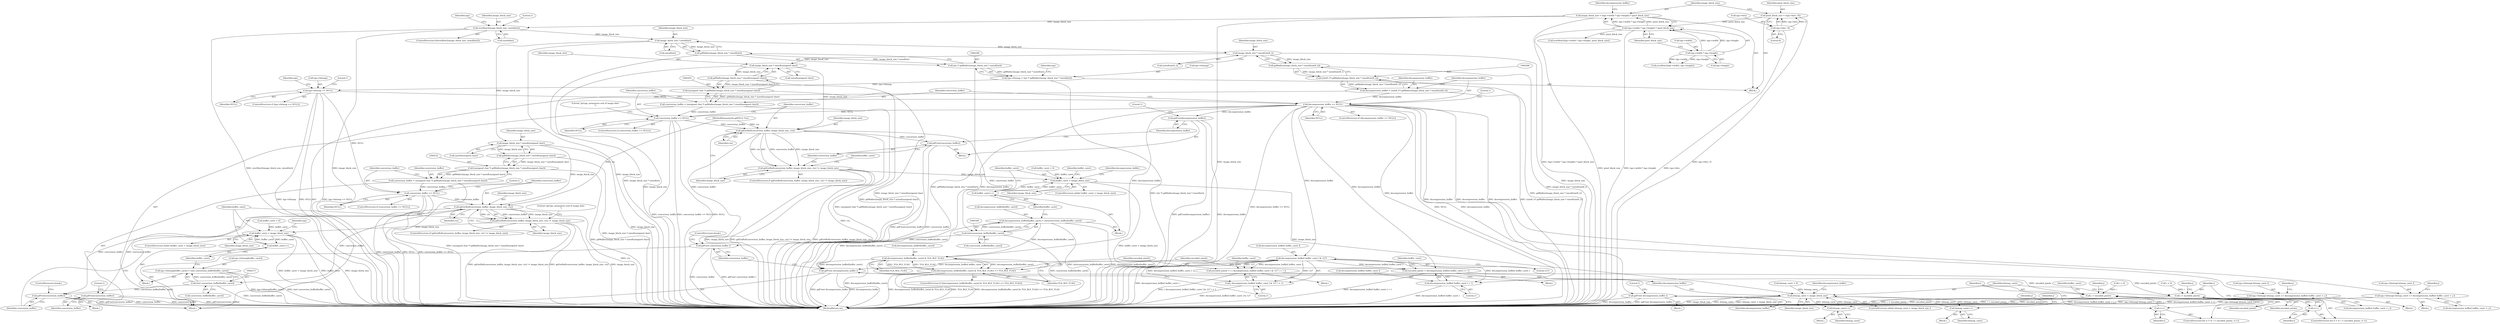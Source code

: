 digraph "1_libgd_3c2b605d72e8b080dace1d98a6e50b46c1d12186@API" {
"1000210" [label="(Call,image_block_size * sizeof(int))"];
"1000180" [label="(Call,overflow2(image_block_size, sizeof(int)))"];
"1000117" [label="(Call,image_block_size = (tga->width * tga->height) * pixel_block_size)"];
"1000119" [label="(Call,(tga->width * tga->height) * pixel_block_size)"];
"1000120" [label="(Call,tga->width * tga->height)"];
"1000109" [label="(Call,pixel_block_size = (tga->bits / 8))"];
"1000111" [label="(Call,tga->bits / 8)"];
"1000209" [label="(Call,gdMalloc(image_block_size * sizeof(int)))"];
"1000207" [label="(Call,(int *) gdMalloc(image_block_size * sizeof(int)))"];
"1000203" [label="(Call,tga->bitmap = (int *) gdMalloc(image_block_size * sizeof(int)))"];
"1000215" [label="(Call,tga->bitmap == NULL)"];
"1000239" [label="(Call,conversion_buffer == NULL)"];
"1000248" [label="(Call,gdGetBuf(conversion_buffer, image_block_size, ctx))"];
"1000247" [label="(Call,gdGetBuf(conversion_buffer, image_block_size, ctx) != image_block_size)"];
"1000262" [label="(Call,buffer_caret < image_block_size)"];
"1000277" [label="(Call,buffer_caret++)"];
"1000256" [label="(Call,gdFree(conversion_buffer))"];
"1000272" [label="(Call,(int) conversion_buffer[buffer_caret])"];
"1000266" [label="(Call,tga->bitmap[buffer_caret] = (int) conversion_buffer[buffer_caret])"];
"1000279" [label="(Call,gdFree(conversion_buffer))"];
"1000293" [label="(Call,decompression_buffer == NULL)"];
"1000310" [label="(Call,conversion_buffer == NULL)"];
"1000323" [label="(Call,gdGetBuf(conversion_buffer, image_block_size, ctx))"];
"1000322" [label="(Call,gdGetBuf(conversion_buffer, image_block_size, ctx) != image_block_size)"];
"1000340" [label="(Call,buffer_caret < image_block_size)"];
"1000353" [label="(Call,buffer_caret++)"];
"1000359" [label="(Call,bitmap_caret < image_block_size)"];
"1000403" [label="(Call,bitmap_caret++)"];
"1000451" [label="(Call,bitmap_caret++)"];
"1000329" [label="(Call,gdFree(conversion_buffer))"];
"1000348" [label="(Call,(int)conversion_buffer[buffer_caret])"];
"1000344" [label="(Call,decompression_buffer[buffer_caret] = (int)conversion_buffer[buffer_caret])"];
"1000365" [label="(Call,decompression_buffer[buffer_caret] & TGA_RLE_FLAG)"];
"1000364" [label="(Call,(decompression_buffer[buffer_caret] & TGA_RLE_FLAG) == TGA_RLE_FLAG)"];
"1000468" [label="(Call,gdFree( decompression_buffer ))"];
"1000470" [label="(Call,gdFree( conversion_buffer ))"];
"1000316" [label="(Call,gdFree( decompression_buffer ))"];
"1000331" [label="(Call,gdFree(decompression_buffer))"];
"1000375" [label="(Call,decompression_buffer[ buffer_caret ] & 127)"];
"1000372" [label="(Call,encoded_pixels = ( ( decompression_buffer[ buffer_caret ] & 127 ) + 1 ))"];
"1000387" [label="(Call,i < encoded_pixels)"];
"1000390" [label="(Call,i++)"];
"1000374" [label="(Call,( decompression_buffer[ buffer_caret ] & 127 ) + 1)"];
"1000422" [label="(Call,encoded_pixels = decompression_buffer[ buffer_caret ] + 1)"];
"1000435" [label="(Call,i < encoded_pixels)"];
"1000438" [label="(Call,i++)"];
"1000424" [label="(Call,decompression_buffer[ buffer_caret ] + 1)"];
"1000406" [label="(Call,tga->bitmap[ bitmap_caret ] = decompression_buffer[ buffer_caret + j ])"];
"1000454" [label="(Call,tga->bitmap[ bitmap_caret ] = decompression_buffer[ buffer_caret + j ])"];
"1000234" [label="(Call,image_block_size * sizeof(unsigned char))"];
"1000233" [label="(Call,gdMalloc(image_block_size * sizeof(unsigned char)))"];
"1000231" [label="(Call,(unsigned char *) gdMalloc(image_block_size * sizeof(unsigned char)))"];
"1000229" [label="(Call,conversion_buffer = (unsigned char *) gdMalloc(image_block_size * sizeof(unsigned char)))"];
"1000288" [label="(Call,image_block_size * sizeof(uint8_t))"];
"1000287" [label="(Call,gdMalloc(image_block_size * sizeof(uint8_t)))"];
"1000285" [label="(Call,(uint8_t*) gdMalloc(image_block_size * sizeof(uint8_t)))"];
"1000283" [label="(Call,decompression_buffer = (uint8_t*) gdMalloc(image_block_size * sizeof(uint8_t)))"];
"1000305" [label="(Call,image_block_size * sizeof(unsigned char))"];
"1000304" [label="(Call,gdMalloc(image_block_size * sizeof(unsigned char)))"];
"1000302" [label="(Call,(unsigned char *) gdMalloc(image_block_size * sizeof(unsigned char)))"];
"1000300" [label="(Call,conversion_buffer = (unsigned char *) gdMalloc(image_block_size * sizeof(unsigned char)))"];
"1000404" [label="(Identifier,bitmap_caret)"];
"1000246" [label="(ControlStructure,if (gdGetBuf(conversion_buffer, image_block_size, ctx) != image_block_size))"];
"1000281" [label="(ControlStructure,break;)"];
"1000249" [label="(Identifier,conversion_buffer)"];
"1000354" [label="(Identifier,buffer_caret)"];
"1000180" [label="(Call,overflow2(image_block_size, sizeof(int)))"];
"1000272" [label="(Call,(int) conversion_buffer[buffer_caret])"];
"1000363" [label="(ControlStructure,if ((decompression_buffer[buffer_caret] & TGA_RLE_FLAG) == TGA_RLE_FLAG))"];
"1000105" [label="(MethodParameterIn,gdIOCtx *ctx)"];
"1000468" [label="(Call,gdFree( decompression_buffer ))"];
"1000452" [label="(Identifier,bitmap_caret)"];
"1000330" [label="(Identifier,conversion_buffer)"];
"1000235" [label="(Identifier,image_block_size)"];
"1000251" [label="(Identifier,ctx)"];
"1000267" [label="(Call,tga->bitmap[buffer_caret])"];
"1000472" [label="(ControlStructure,break;)"];
"1000300" [label="(Call,conversion_buffer = (unsigned char *) gdMalloc(image_block_size * sizeof(unsigned char)))"];
"1000266" [label="(Call,tga->bitmap[buffer_caret] = (int) conversion_buffer[buffer_caret])"];
"1000422" [label="(Call,encoded_pixels = decompression_buffer[ buffer_caret ] + 1)"];
"1000317" [label="(Identifier,decompression_buffer)"];
"1000192" [label="(Identifier,tga)"];
"1000216" [label="(Call,tga->bitmap)"];
"1000239" [label="(Call,conversion_buffer == NULL)"];
"1000257" [label="(Identifier,conversion_buffer)"];
"1000370" [label="(Identifier,TGA_RLE_FLAG)"];
"1000111" [label="(Call,tga->bits / 8)"];
"1000471" [label="(Identifier,conversion_buffer)"];
"1000331" [label="(Call,gdFree(decompression_buffer))"];
"1000439" [label="(Identifier,i)"];
"1000112" [label="(Call,tga->bits)"];
"1000280" [label="(Identifier,conversion_buffer)"];
"1000340" [label="(Call,buffer_caret < image_block_size)"];
"1000342" [label="(Identifier,image_block_size)"];
"1000364" [label="(Call,(decompression_buffer[buffer_caret] & TGA_RLE_FLAG) == TGA_RLE_FLAG)"];
"1000345" [label="(Call,decompression_buffer[buffer_caret])"];
"1000241" [label="(Identifier,NULL)"];
"1000212" [label="(Call,sizeof(int))"];
"1000328" [label="(Block,)"];
"1000236" [label="(Call,sizeof(unsigned char))"];
"1000217" [label="(Identifier,tga)"];
"1000277" [label="(Call,buffer_caret++)"];
"1000166" [label="(Call,overflow2(tga->width * tga->height, pixel_block_size))"];
"1000181" [label="(Identifier,image_block_size)"];
"1000121" [label="(Call,tga->width)"];
"1000335" [label="(Literal,1)"];
"1000455" [label="(Call,tga->bitmap[ bitmap_caret ])"];
"1000302" [label="(Call,(unsigned char *) gdMalloc(image_block_size * sizeof(unsigned char)))"];
"1000182" [label="(Call,sizeof(int))"];
"1000210" [label="(Call,image_block_size * sizeof(int))"];
"1000350" [label="(Call,conversion_buffer[buffer_caret])"];
"1000400" [label="(Block,)"];
"1000424" [label="(Call,decompression_buffer[ buffer_caret ] + 1)"];
"1000320" [label="(Literal,1)"];
"1000344" [label="(Call,decompression_buffer[buffer_caret] = (int)conversion_buffer[buffer_caret])"];
"1000391" [label="(Identifier,i)"];
"1000141" [label="(Call,bitmap_caret = 0)"];
"1000265" [label="(Block,)"];
"1000118" [label="(Identifier,image_block_size)"];
"1000405" [label="(Block,)"];
"1000375" [label="(Call,decompression_buffer[ buffer_caret ] & 127)"];
"1000261" [label="(ControlStructure,while (buffer_caret < image_block_size))"];
"1000203" [label="(Call,tga->bitmap = (int *) gdMalloc(image_block_size * sizeof(int)))"];
"1000312" [label="(Identifier,NULL)"];
"1000325" [label="(Identifier,image_block_size)"];
"1000346" [label="(Identifier,decompression_buffer)"];
"1000284" [label="(Identifier,decompression_buffer)"];
"1000233" [label="(Call,gdMalloc(image_block_size * sizeof(unsigned char)))"];
"1000219" [label="(Identifier,NULL)"];
"1000469" [label="(Identifier,decompression_buffer)"];
"1000209" [label="(Call,gdMalloc(image_block_size * sizeof(int)))"];
"1000240" [label="(Identifier,conversion_buffer)"];
"1000222" [label="(Literal,1)"];
"1000475" [label="(MethodReturn,int)"];
"1000229" [label="(Call,conversion_buffer = (unsigned char *) gdMalloc(image_block_size * sizeof(unsigned char)))"];
"1000252" [label="(Identifier,image_block_size)"];
"1000260" [label="(Literal,1)"];
"1000274" [label="(Call,conversion_buffer[buffer_caret])"];
"1000366" [label="(Call,decompression_buffer[buffer_caret])"];
"1000376" [label="(Call,decompression_buffer[ buffer_caret ])"];
"1000470" [label="(Call,gdFree( conversion_buffer ))"];
"1000305" [label="(Call,image_block_size * sizeof(unsigned char))"];
"1000431" [label="(ControlStructure,for (i = 0; i < encoded_pixels; i++))"];
"1000450" [label="(Identifier,j)"];
"1000207" [label="(Call,(int *) gdMalloc(image_block_size * sizeof(int)))"];
"1000238" [label="(ControlStructure,if (conversion_buffer == NULL))"];
"1000324" [label="(Identifier,conversion_buffer)"];
"1000341" [label="(Identifier,buffer_caret)"];
"1000263" [label="(Identifier,buffer_caret)"];
"1000214" [label="(ControlStructure,if (tga->bitmap == NULL))"];
"1000137" [label="(Call,buffer_caret = 0)"];
"1000204" [label="(Call,tga->bitmap)"];
"1000285" [label="(Call,(uint8_t*) gdMalloc(image_block_size * sizeof(uint8_t)))"];
"1000234" [label="(Call,image_block_size * sizeof(unsigned char))"];
"1000269" [label="(Identifier,tga)"];
"1000295" [label="(Identifier,NULL)"];
"1000430" [label="(Identifier,buffer_caret)"];
"1000255" [label="(Literal,\"gd-tga: premature end of image data\n\")"];
"1000256" [label="(Call,gdFree(conversion_buffer))"];
"1000460" [label="(Call,decompression_buffer[ buffer_caret + j ])"];
"1000279" [label="(Call,gdFree(conversion_buffer))"];
"1000250" [label="(Identifier,image_block_size)"];
"1000432" [label="(Call,i = 0)"];
"1000262" [label="(Call,buffer_caret < image_block_size)"];
"1000365" [label="(Call,decompression_buffer[buffer_caret] & TGA_RLE_FLAG)"];
"1000327" [label="(Identifier,image_block_size)"];
"1000337" [label="(Identifier,buffer_caret)"];
"1000336" [label="(Call,buffer_caret = 0)"];
"1000438" [label="(Call,i++)"];
"1000154" [label="(Call,overflow2(tga->width, tga->height))"];
"1000373" [label="(Identifier,encoded_pixels)"];
"1000117" [label="(Call,image_block_size = (tga->width * tga->height) * pixel_block_size)"];
"1000119" [label="(Call,(tga->width * tga->height) * pixel_block_size)"];
"1000283" [label="(Call,decompression_buffer = (uint8_t*) gdMalloc(image_block_size * sizeof(uint8_t)))"];
"1000323" [label="(Call,gdGetBuf(conversion_buffer, image_block_size, ctx))"];
"1000315" [label="(Literal,\"gd-tga: premature end of image data\n\")"];
"1000110" [label="(Identifier,pixel_block_size)"];
"1000353" [label="(Call,buffer_caret++)"];
"1000443" [label="(Identifier,j)"];
"1000412" [label="(Call,decompression_buffer[ buffer_caret + j ])"];
"1000387" [label="(Call,i < encoded_pixels)"];
"1000253" [label="(Block,)"];
"1000395" [label="(Identifier,j)"];
"1000374" [label="(Call,( decompression_buffer[ buffer_caret ] & 127 ) + 1)"];
"1000421" [label="(Block,)"];
"1000311" [label="(Identifier,conversion_buffer)"];
"1000383" [label="(ControlStructure,for (i = 0; i < encoded_pixels; i++))"];
"1000356" [label="(Identifier,buffer_caret)"];
"1000310" [label="(Call,conversion_buffer == NULL)"];
"1000382" [label="(Identifier,buffer_caret)"];
"1000107" [label="(Block,)"];
"1000309" [label="(ControlStructure,if (conversion_buffer == NULL))"];
"1000211" [label="(Identifier,image_block_size)"];
"1000425" [label="(Call,decompression_buffer[ buffer_caret ])"];
"1000339" [label="(ControlStructure,while( buffer_caret < image_block_size))"];
"1000407" [label="(Call,tga->bitmap[ bitmap_caret ])"];
"1000371" [label="(Block,)"];
"1000367" [label="(Identifier,decompression_buffer)"];
"1000287" [label="(Call,gdMalloc(image_block_size * sizeof(uint8_t)))"];
"1000187" [label="(Literal,1)"];
"1000326" [label="(Identifier,ctx)"];
"1000225" [label="(Identifier,tga)"];
"1000304" [label="(Call,gdMalloc(image_block_size * sizeof(unsigned char)))"];
"1000329" [label="(Call,gdFree(conversion_buffer))"];
"1000437" [label="(Identifier,encoded_pixels)"];
"1000231" [label="(Call,(unsigned char *) gdMalloc(image_block_size * sizeof(unsigned char)))"];
"1000248" [label="(Call,gdGetBuf(conversion_buffer, image_block_size, ctx))"];
"1000360" [label="(Identifier,bitmap_caret)"];
"1000127" [label="(Identifier,pixel_block_size)"];
"1000307" [label="(Call,sizeof(unsigned char))"];
"1000390" [label="(Call,i++)"];
"1000289" [label="(Identifier,image_block_size)"];
"1000403" [label="(Call,bitmap_caret++)"];
"1000380" [label="(Literal,1)"];
"1000454" [label="(Call,tga->bitmap[ bitmap_caret ] = decompression_buffer[ buffer_caret + j ])"];
"1000451" [label="(Call,bitmap_caret++)"];
"1000299" [label="(Literal,1)"];
"1000361" [label="(Identifier,image_block_size)"];
"1000109" [label="(Call,pixel_block_size = (tga->bits / 8))"];
"1000428" [label="(Literal,1)"];
"1000124" [label="(Call,tga->height)"];
"1000446" [label="(Identifier,j)"];
"1000372" [label="(Call,encoded_pixels = ( ( decompression_buffer[ buffer_caret ] & 127 ) + 1 ))"];
"1000369" [label="(Identifier,TGA_RLE_FLAG)"];
"1000384" [label="(Call,i = 0)"];
"1000321" [label="(ControlStructure,if (gdGetBuf(conversion_buffer, image_block_size, ctx) != image_block_size))"];
"1000294" [label="(Identifier,decompression_buffer)"];
"1000348" [label="(Call,(int)conversion_buffer[buffer_caret])"];
"1000316" [label="(Call,gdFree( decompression_buffer ))"];
"1000115" [label="(Literal,8)"];
"1000227" [label="(Block,)"];
"1000436" [label="(Identifier,i)"];
"1000359" [label="(Call,bitmap_caret < image_block_size)"];
"1000332" [label="(Identifier,decompression_buffer)"];
"1000301" [label="(Identifier,conversion_buffer)"];
"1000358" [label="(ControlStructure,while( bitmap_caret < image_block_size ))"];
"1000406" [label="(Call,tga->bitmap[ bitmap_caret ] = decompression_buffer[ buffer_caret + j ])"];
"1000290" [label="(Call,sizeof(uint8_t))"];
"1000230" [label="(Identifier,conversion_buffer)"];
"1000313" [label="(Block,)"];
"1000448" [label="(Block,)"];
"1000423" [label="(Identifier,encoded_pixels)"];
"1000292" [label="(ControlStructure,if (decompression_buffer == NULL))"];
"1000398" [label="(Identifier,j)"];
"1000306" [label="(Identifier,image_block_size)"];
"1000120" [label="(Call,tga->width * tga->height)"];
"1000247" [label="(Call,gdGetBuf(conversion_buffer, image_block_size, ctx) != image_block_size)"];
"1000453" [label="(Block,)"];
"1000288" [label="(Call,image_block_size * sizeof(uint8_t))"];
"1000322" [label="(Call,gdGetBuf(conversion_buffer, image_block_size, ctx) != image_block_size)"];
"1000264" [label="(Identifier,image_block_size)"];
"1000278" [label="(Identifier,buffer_caret)"];
"1000388" [label="(Identifier,i)"];
"1000130" [label="(Identifier,decompression_buffer)"];
"1000389" [label="(Identifier,encoded_pixels)"];
"1000245" [label="(Literal,1)"];
"1000343" [label="(Block,)"];
"1000402" [label="(Identifier,j)"];
"1000435" [label="(Call,i < encoded_pixels)"];
"1000179" [label="(ControlStructure,if(overflow2(image_block_size, sizeof(int))))"];
"1000379" [label="(Literal,127)"];
"1000418" [label="(Identifier,buffer_caret)"];
"1000293" [label="(Call,decompression_buffer == NULL)"];
"1000215" [label="(Call,tga->bitmap == NULL)"];
"1000210" -> "1000209"  [label="AST: "];
"1000210" -> "1000212"  [label="CFG: "];
"1000211" -> "1000210"  [label="AST: "];
"1000212" -> "1000210"  [label="AST: "];
"1000209" -> "1000210"  [label="CFG: "];
"1000210" -> "1000475"  [label="DDG: image_block_size"];
"1000210" -> "1000209"  [label="DDG: image_block_size"];
"1000180" -> "1000210"  [label="DDG: image_block_size"];
"1000210" -> "1000234"  [label="DDG: image_block_size"];
"1000210" -> "1000288"  [label="DDG: image_block_size"];
"1000180" -> "1000179"  [label="AST: "];
"1000180" -> "1000182"  [label="CFG: "];
"1000181" -> "1000180"  [label="AST: "];
"1000182" -> "1000180"  [label="AST: "];
"1000187" -> "1000180"  [label="CFG: "];
"1000192" -> "1000180"  [label="CFG: "];
"1000180" -> "1000475"  [label="DDG: image_block_size"];
"1000180" -> "1000475"  [label="DDG: overflow2(image_block_size, sizeof(int))"];
"1000117" -> "1000180"  [label="DDG: image_block_size"];
"1000117" -> "1000107"  [label="AST: "];
"1000117" -> "1000119"  [label="CFG: "];
"1000118" -> "1000117"  [label="AST: "];
"1000119" -> "1000117"  [label="AST: "];
"1000130" -> "1000117"  [label="CFG: "];
"1000117" -> "1000475"  [label="DDG: image_block_size"];
"1000117" -> "1000475"  [label="DDG: (tga->width * tga->height) * pixel_block_size"];
"1000119" -> "1000117"  [label="DDG: tga->width * tga->height"];
"1000119" -> "1000117"  [label="DDG: pixel_block_size"];
"1000119" -> "1000127"  [label="CFG: "];
"1000120" -> "1000119"  [label="AST: "];
"1000127" -> "1000119"  [label="AST: "];
"1000119" -> "1000475"  [label="DDG: pixel_block_size"];
"1000119" -> "1000475"  [label="DDG: tga->width * tga->height"];
"1000120" -> "1000119"  [label="DDG: tga->width"];
"1000120" -> "1000119"  [label="DDG: tga->height"];
"1000109" -> "1000119"  [label="DDG: pixel_block_size"];
"1000119" -> "1000166"  [label="DDG: pixel_block_size"];
"1000120" -> "1000124"  [label="CFG: "];
"1000121" -> "1000120"  [label="AST: "];
"1000124" -> "1000120"  [label="AST: "];
"1000127" -> "1000120"  [label="CFG: "];
"1000120" -> "1000154"  [label="DDG: tga->width"];
"1000120" -> "1000154"  [label="DDG: tga->height"];
"1000109" -> "1000107"  [label="AST: "];
"1000109" -> "1000111"  [label="CFG: "];
"1000110" -> "1000109"  [label="AST: "];
"1000111" -> "1000109"  [label="AST: "];
"1000118" -> "1000109"  [label="CFG: "];
"1000109" -> "1000475"  [label="DDG: tga->bits / 8"];
"1000111" -> "1000109"  [label="DDG: tga->bits"];
"1000111" -> "1000109"  [label="DDG: 8"];
"1000111" -> "1000115"  [label="CFG: "];
"1000112" -> "1000111"  [label="AST: "];
"1000115" -> "1000111"  [label="AST: "];
"1000111" -> "1000475"  [label="DDG: tga->bits"];
"1000209" -> "1000207"  [label="AST: "];
"1000207" -> "1000209"  [label="CFG: "];
"1000209" -> "1000475"  [label="DDG: image_block_size * sizeof(int)"];
"1000209" -> "1000207"  [label="DDG: image_block_size * sizeof(int)"];
"1000207" -> "1000203"  [label="AST: "];
"1000208" -> "1000207"  [label="AST: "];
"1000203" -> "1000207"  [label="CFG: "];
"1000207" -> "1000475"  [label="DDG: gdMalloc(image_block_size * sizeof(int))"];
"1000207" -> "1000203"  [label="DDG: gdMalloc(image_block_size * sizeof(int))"];
"1000203" -> "1000107"  [label="AST: "];
"1000204" -> "1000203"  [label="AST: "];
"1000217" -> "1000203"  [label="CFG: "];
"1000203" -> "1000475"  [label="DDG: (int *) gdMalloc(image_block_size * sizeof(int))"];
"1000203" -> "1000215"  [label="DDG: tga->bitmap"];
"1000215" -> "1000214"  [label="AST: "];
"1000215" -> "1000219"  [label="CFG: "];
"1000216" -> "1000215"  [label="AST: "];
"1000219" -> "1000215"  [label="AST: "];
"1000222" -> "1000215"  [label="CFG: "];
"1000225" -> "1000215"  [label="CFG: "];
"1000215" -> "1000475"  [label="DDG: tga->bitmap"];
"1000215" -> "1000475"  [label="DDG: NULL"];
"1000215" -> "1000475"  [label="DDG: tga->bitmap == NULL"];
"1000215" -> "1000239"  [label="DDG: NULL"];
"1000215" -> "1000293"  [label="DDG: NULL"];
"1000239" -> "1000238"  [label="AST: "];
"1000239" -> "1000241"  [label="CFG: "];
"1000240" -> "1000239"  [label="AST: "];
"1000241" -> "1000239"  [label="AST: "];
"1000245" -> "1000239"  [label="CFG: "];
"1000249" -> "1000239"  [label="CFG: "];
"1000239" -> "1000475"  [label="DDG: conversion_buffer == NULL"];
"1000239" -> "1000475"  [label="DDG: conversion_buffer"];
"1000239" -> "1000475"  [label="DDG: NULL"];
"1000229" -> "1000239"  [label="DDG: conversion_buffer"];
"1000239" -> "1000248"  [label="DDG: conversion_buffer"];
"1000248" -> "1000247"  [label="AST: "];
"1000248" -> "1000251"  [label="CFG: "];
"1000249" -> "1000248"  [label="AST: "];
"1000250" -> "1000248"  [label="AST: "];
"1000251" -> "1000248"  [label="AST: "];
"1000252" -> "1000248"  [label="CFG: "];
"1000248" -> "1000475"  [label="DDG: ctx"];
"1000248" -> "1000247"  [label="DDG: conversion_buffer"];
"1000248" -> "1000247"  [label="DDG: image_block_size"];
"1000248" -> "1000247"  [label="DDG: ctx"];
"1000234" -> "1000248"  [label="DDG: image_block_size"];
"1000105" -> "1000248"  [label="DDG: ctx"];
"1000248" -> "1000256"  [label="DDG: conversion_buffer"];
"1000248" -> "1000272"  [label="DDG: conversion_buffer"];
"1000248" -> "1000279"  [label="DDG: conversion_buffer"];
"1000247" -> "1000246"  [label="AST: "];
"1000247" -> "1000252"  [label="CFG: "];
"1000252" -> "1000247"  [label="AST: "];
"1000255" -> "1000247"  [label="CFG: "];
"1000263" -> "1000247"  [label="CFG: "];
"1000247" -> "1000475"  [label="DDG: gdGetBuf(conversion_buffer, image_block_size, ctx)"];
"1000247" -> "1000475"  [label="DDG: image_block_size"];
"1000247" -> "1000475"  [label="DDG: gdGetBuf(conversion_buffer, image_block_size, ctx) != image_block_size"];
"1000247" -> "1000262"  [label="DDG: image_block_size"];
"1000262" -> "1000261"  [label="AST: "];
"1000262" -> "1000264"  [label="CFG: "];
"1000263" -> "1000262"  [label="AST: "];
"1000264" -> "1000262"  [label="AST: "];
"1000269" -> "1000262"  [label="CFG: "];
"1000280" -> "1000262"  [label="CFG: "];
"1000262" -> "1000475"  [label="DDG: buffer_caret"];
"1000262" -> "1000475"  [label="DDG: image_block_size"];
"1000262" -> "1000475"  [label="DDG: buffer_caret < image_block_size"];
"1000277" -> "1000262"  [label="DDG: buffer_caret"];
"1000137" -> "1000262"  [label="DDG: buffer_caret"];
"1000262" -> "1000277"  [label="DDG: buffer_caret"];
"1000277" -> "1000265"  [label="AST: "];
"1000277" -> "1000278"  [label="CFG: "];
"1000278" -> "1000277"  [label="AST: "];
"1000263" -> "1000277"  [label="CFG: "];
"1000256" -> "1000253"  [label="AST: "];
"1000256" -> "1000257"  [label="CFG: "];
"1000257" -> "1000256"  [label="AST: "];
"1000260" -> "1000256"  [label="CFG: "];
"1000256" -> "1000475"  [label="DDG: conversion_buffer"];
"1000256" -> "1000475"  [label="DDG: gdFree(conversion_buffer)"];
"1000272" -> "1000266"  [label="AST: "];
"1000272" -> "1000274"  [label="CFG: "];
"1000273" -> "1000272"  [label="AST: "];
"1000274" -> "1000272"  [label="AST: "];
"1000266" -> "1000272"  [label="CFG: "];
"1000272" -> "1000475"  [label="DDG: conversion_buffer[buffer_caret]"];
"1000272" -> "1000266"  [label="DDG: conversion_buffer[buffer_caret]"];
"1000272" -> "1000279"  [label="DDG: conversion_buffer[buffer_caret]"];
"1000266" -> "1000265"  [label="AST: "];
"1000267" -> "1000266"  [label="AST: "];
"1000278" -> "1000266"  [label="CFG: "];
"1000266" -> "1000475"  [label="DDG: tga->bitmap[buffer_caret]"];
"1000266" -> "1000475"  [label="DDG: (int) conversion_buffer[buffer_caret]"];
"1000279" -> "1000227"  [label="AST: "];
"1000279" -> "1000280"  [label="CFG: "];
"1000280" -> "1000279"  [label="AST: "];
"1000281" -> "1000279"  [label="CFG: "];
"1000279" -> "1000475"  [label="DDG: conversion_buffer"];
"1000279" -> "1000475"  [label="DDG: gdFree(conversion_buffer)"];
"1000293" -> "1000292"  [label="AST: "];
"1000293" -> "1000295"  [label="CFG: "];
"1000294" -> "1000293"  [label="AST: "];
"1000295" -> "1000293"  [label="AST: "];
"1000299" -> "1000293"  [label="CFG: "];
"1000301" -> "1000293"  [label="CFG: "];
"1000293" -> "1000475"  [label="DDG: decompression_buffer"];
"1000293" -> "1000475"  [label="DDG: decompression_buffer == NULL"];
"1000293" -> "1000475"  [label="DDG: NULL"];
"1000283" -> "1000293"  [label="DDG: decompression_buffer"];
"1000293" -> "1000310"  [label="DDG: NULL"];
"1000293" -> "1000316"  [label="DDG: decompression_buffer"];
"1000293" -> "1000331"  [label="DDG: decompression_buffer"];
"1000293" -> "1000365"  [label="DDG: decompression_buffer"];
"1000293" -> "1000375"  [label="DDG: decompression_buffer"];
"1000293" -> "1000406"  [label="DDG: decompression_buffer"];
"1000293" -> "1000422"  [label="DDG: decompression_buffer"];
"1000293" -> "1000424"  [label="DDG: decompression_buffer"];
"1000293" -> "1000454"  [label="DDG: decompression_buffer"];
"1000293" -> "1000468"  [label="DDG: decompression_buffer"];
"1000310" -> "1000309"  [label="AST: "];
"1000310" -> "1000312"  [label="CFG: "];
"1000311" -> "1000310"  [label="AST: "];
"1000312" -> "1000310"  [label="AST: "];
"1000315" -> "1000310"  [label="CFG: "];
"1000324" -> "1000310"  [label="CFG: "];
"1000310" -> "1000475"  [label="DDG: conversion_buffer == NULL"];
"1000310" -> "1000475"  [label="DDG: NULL"];
"1000310" -> "1000475"  [label="DDG: conversion_buffer"];
"1000300" -> "1000310"  [label="DDG: conversion_buffer"];
"1000310" -> "1000323"  [label="DDG: conversion_buffer"];
"1000323" -> "1000322"  [label="AST: "];
"1000323" -> "1000326"  [label="CFG: "];
"1000324" -> "1000323"  [label="AST: "];
"1000325" -> "1000323"  [label="AST: "];
"1000326" -> "1000323"  [label="AST: "];
"1000327" -> "1000323"  [label="CFG: "];
"1000323" -> "1000475"  [label="DDG: ctx"];
"1000323" -> "1000322"  [label="DDG: conversion_buffer"];
"1000323" -> "1000322"  [label="DDG: image_block_size"];
"1000323" -> "1000322"  [label="DDG: ctx"];
"1000305" -> "1000323"  [label="DDG: image_block_size"];
"1000105" -> "1000323"  [label="DDG: ctx"];
"1000323" -> "1000329"  [label="DDG: conversion_buffer"];
"1000323" -> "1000348"  [label="DDG: conversion_buffer"];
"1000323" -> "1000470"  [label="DDG: conversion_buffer"];
"1000322" -> "1000321"  [label="AST: "];
"1000322" -> "1000327"  [label="CFG: "];
"1000327" -> "1000322"  [label="AST: "];
"1000330" -> "1000322"  [label="CFG: "];
"1000337" -> "1000322"  [label="CFG: "];
"1000322" -> "1000475"  [label="DDG: gdGetBuf(conversion_buffer, image_block_size, ctx) != image_block_size"];
"1000322" -> "1000475"  [label="DDG: gdGetBuf(conversion_buffer, image_block_size, ctx)"];
"1000322" -> "1000475"  [label="DDG: image_block_size"];
"1000322" -> "1000340"  [label="DDG: image_block_size"];
"1000340" -> "1000339"  [label="AST: "];
"1000340" -> "1000342"  [label="CFG: "];
"1000341" -> "1000340"  [label="AST: "];
"1000342" -> "1000340"  [label="AST: "];
"1000346" -> "1000340"  [label="CFG: "];
"1000356" -> "1000340"  [label="CFG: "];
"1000340" -> "1000475"  [label="DDG: buffer_caret < image_block_size"];
"1000353" -> "1000340"  [label="DDG: buffer_caret"];
"1000336" -> "1000340"  [label="DDG: buffer_caret"];
"1000340" -> "1000353"  [label="DDG: buffer_caret"];
"1000340" -> "1000359"  [label="DDG: image_block_size"];
"1000353" -> "1000343"  [label="AST: "];
"1000353" -> "1000354"  [label="CFG: "];
"1000354" -> "1000353"  [label="AST: "];
"1000341" -> "1000353"  [label="CFG: "];
"1000359" -> "1000358"  [label="AST: "];
"1000359" -> "1000361"  [label="CFG: "];
"1000360" -> "1000359"  [label="AST: "];
"1000361" -> "1000359"  [label="AST: "];
"1000367" -> "1000359"  [label="CFG: "];
"1000469" -> "1000359"  [label="CFG: "];
"1000359" -> "1000475"  [label="DDG: image_block_size"];
"1000359" -> "1000475"  [label="DDG: bitmap_caret"];
"1000359" -> "1000475"  [label="DDG: bitmap_caret < image_block_size"];
"1000141" -> "1000359"  [label="DDG: bitmap_caret"];
"1000403" -> "1000359"  [label="DDG: bitmap_caret"];
"1000451" -> "1000359"  [label="DDG: bitmap_caret"];
"1000359" -> "1000403"  [label="DDG: bitmap_caret"];
"1000359" -> "1000451"  [label="DDG: bitmap_caret"];
"1000403" -> "1000400"  [label="AST: "];
"1000403" -> "1000404"  [label="CFG: "];
"1000404" -> "1000403"  [label="AST: "];
"1000398" -> "1000403"  [label="CFG: "];
"1000451" -> "1000448"  [label="AST: "];
"1000451" -> "1000452"  [label="CFG: "];
"1000452" -> "1000451"  [label="AST: "];
"1000446" -> "1000451"  [label="CFG: "];
"1000329" -> "1000328"  [label="AST: "];
"1000329" -> "1000330"  [label="CFG: "];
"1000330" -> "1000329"  [label="AST: "];
"1000332" -> "1000329"  [label="CFG: "];
"1000329" -> "1000475"  [label="DDG: gdFree(conversion_buffer)"];
"1000329" -> "1000475"  [label="DDG: conversion_buffer"];
"1000348" -> "1000344"  [label="AST: "];
"1000348" -> "1000350"  [label="CFG: "];
"1000349" -> "1000348"  [label="AST: "];
"1000350" -> "1000348"  [label="AST: "];
"1000344" -> "1000348"  [label="CFG: "];
"1000348" -> "1000475"  [label="DDG: conversion_buffer[buffer_caret]"];
"1000348" -> "1000344"  [label="DDG: conversion_buffer[buffer_caret]"];
"1000348" -> "1000470"  [label="DDG: conversion_buffer[buffer_caret]"];
"1000344" -> "1000343"  [label="AST: "];
"1000345" -> "1000344"  [label="AST: "];
"1000354" -> "1000344"  [label="CFG: "];
"1000344" -> "1000475"  [label="DDG: (int)conversion_buffer[buffer_caret]"];
"1000344" -> "1000475"  [label="DDG: decompression_buffer[buffer_caret]"];
"1000344" -> "1000365"  [label="DDG: decompression_buffer[buffer_caret]"];
"1000344" -> "1000468"  [label="DDG: decompression_buffer[buffer_caret]"];
"1000365" -> "1000364"  [label="AST: "];
"1000365" -> "1000369"  [label="CFG: "];
"1000366" -> "1000365"  [label="AST: "];
"1000369" -> "1000365"  [label="AST: "];
"1000370" -> "1000365"  [label="CFG: "];
"1000365" -> "1000475"  [label="DDG: decompression_buffer[buffer_caret]"];
"1000365" -> "1000364"  [label="DDG: decompression_buffer[buffer_caret]"];
"1000365" -> "1000364"  [label="DDG: TGA_RLE_FLAG"];
"1000364" -> "1000365"  [label="DDG: TGA_RLE_FLAG"];
"1000365" -> "1000468"  [label="DDG: decompression_buffer[buffer_caret]"];
"1000364" -> "1000363"  [label="AST: "];
"1000364" -> "1000370"  [label="CFG: "];
"1000370" -> "1000364"  [label="AST: "];
"1000373" -> "1000364"  [label="CFG: "];
"1000423" -> "1000364"  [label="CFG: "];
"1000364" -> "1000475"  [label="DDG: decompression_buffer[buffer_caret] & TGA_RLE_FLAG"];
"1000364" -> "1000475"  [label="DDG: TGA_RLE_FLAG"];
"1000364" -> "1000475"  [label="DDG: (decompression_buffer[buffer_caret] & TGA_RLE_FLAG) == TGA_RLE_FLAG"];
"1000468" -> "1000227"  [label="AST: "];
"1000468" -> "1000469"  [label="CFG: "];
"1000469" -> "1000468"  [label="AST: "];
"1000471" -> "1000468"  [label="CFG: "];
"1000468" -> "1000475"  [label="DDG: gdFree( decompression_buffer )"];
"1000468" -> "1000475"  [label="DDG: decompression_buffer"];
"1000375" -> "1000468"  [label="DDG: decompression_buffer[ buffer_caret ]"];
"1000470" -> "1000227"  [label="AST: "];
"1000470" -> "1000471"  [label="CFG: "];
"1000471" -> "1000470"  [label="AST: "];
"1000472" -> "1000470"  [label="CFG: "];
"1000470" -> "1000475"  [label="DDG: conversion_buffer"];
"1000470" -> "1000475"  [label="DDG: gdFree( conversion_buffer )"];
"1000316" -> "1000313"  [label="AST: "];
"1000316" -> "1000317"  [label="CFG: "];
"1000317" -> "1000316"  [label="AST: "];
"1000320" -> "1000316"  [label="CFG: "];
"1000316" -> "1000475"  [label="DDG: gdFree( decompression_buffer )"];
"1000316" -> "1000475"  [label="DDG: decompression_buffer"];
"1000331" -> "1000328"  [label="AST: "];
"1000331" -> "1000332"  [label="CFG: "];
"1000332" -> "1000331"  [label="AST: "];
"1000335" -> "1000331"  [label="CFG: "];
"1000331" -> "1000475"  [label="DDG: gdFree(decompression_buffer)"];
"1000331" -> "1000475"  [label="DDG: decompression_buffer"];
"1000375" -> "1000374"  [label="AST: "];
"1000375" -> "1000379"  [label="CFG: "];
"1000376" -> "1000375"  [label="AST: "];
"1000379" -> "1000375"  [label="AST: "];
"1000380" -> "1000375"  [label="CFG: "];
"1000375" -> "1000475"  [label="DDG: decompression_buffer[ buffer_caret ]"];
"1000375" -> "1000372"  [label="DDG: decompression_buffer[ buffer_caret ]"];
"1000375" -> "1000372"  [label="DDG: 127"];
"1000375" -> "1000374"  [label="DDG: decompression_buffer[ buffer_caret ]"];
"1000375" -> "1000374"  [label="DDG: 127"];
"1000375" -> "1000422"  [label="DDG: decompression_buffer[ buffer_caret ]"];
"1000375" -> "1000424"  [label="DDG: decompression_buffer[ buffer_caret ]"];
"1000372" -> "1000371"  [label="AST: "];
"1000372" -> "1000374"  [label="CFG: "];
"1000373" -> "1000372"  [label="AST: "];
"1000374" -> "1000372"  [label="AST: "];
"1000382" -> "1000372"  [label="CFG: "];
"1000372" -> "1000475"  [label="DDG: ( decompression_buffer[ buffer_caret ] & 127 ) + 1"];
"1000372" -> "1000387"  [label="DDG: encoded_pixels"];
"1000387" -> "1000383"  [label="AST: "];
"1000387" -> "1000389"  [label="CFG: "];
"1000388" -> "1000387"  [label="AST: "];
"1000389" -> "1000387"  [label="AST: "];
"1000395" -> "1000387"  [label="CFG: "];
"1000418" -> "1000387"  [label="CFG: "];
"1000387" -> "1000475"  [label="DDG: encoded_pixels"];
"1000387" -> "1000475"  [label="DDG: i"];
"1000387" -> "1000475"  [label="DDG: i < encoded_pixels"];
"1000390" -> "1000387"  [label="DDG: i"];
"1000384" -> "1000387"  [label="DDG: i"];
"1000387" -> "1000390"  [label="DDG: i"];
"1000390" -> "1000383"  [label="AST: "];
"1000390" -> "1000391"  [label="CFG: "];
"1000391" -> "1000390"  [label="AST: "];
"1000388" -> "1000390"  [label="CFG: "];
"1000374" -> "1000380"  [label="CFG: "];
"1000380" -> "1000374"  [label="AST: "];
"1000374" -> "1000475"  [label="DDG: decompression_buffer[ buffer_caret ] & 127"];
"1000422" -> "1000421"  [label="AST: "];
"1000422" -> "1000424"  [label="CFG: "];
"1000423" -> "1000422"  [label="AST: "];
"1000424" -> "1000422"  [label="AST: "];
"1000430" -> "1000422"  [label="CFG: "];
"1000422" -> "1000475"  [label="DDG: decompression_buffer[ buffer_caret ] + 1"];
"1000422" -> "1000435"  [label="DDG: encoded_pixels"];
"1000435" -> "1000431"  [label="AST: "];
"1000435" -> "1000437"  [label="CFG: "];
"1000436" -> "1000435"  [label="AST: "];
"1000437" -> "1000435"  [label="AST: "];
"1000360" -> "1000435"  [label="CFG: "];
"1000443" -> "1000435"  [label="CFG: "];
"1000435" -> "1000475"  [label="DDG: i"];
"1000435" -> "1000475"  [label="DDG: encoded_pixels"];
"1000435" -> "1000475"  [label="DDG: i < encoded_pixels"];
"1000432" -> "1000435"  [label="DDG: i"];
"1000438" -> "1000435"  [label="DDG: i"];
"1000435" -> "1000438"  [label="DDG: i"];
"1000438" -> "1000431"  [label="AST: "];
"1000438" -> "1000439"  [label="CFG: "];
"1000439" -> "1000438"  [label="AST: "];
"1000436" -> "1000438"  [label="CFG: "];
"1000424" -> "1000428"  [label="CFG: "];
"1000425" -> "1000424"  [label="AST: "];
"1000428" -> "1000424"  [label="AST: "];
"1000424" -> "1000475"  [label="DDG: decompression_buffer[ buffer_caret ]"];
"1000406" -> "1000405"  [label="AST: "];
"1000406" -> "1000412"  [label="CFG: "];
"1000407" -> "1000406"  [label="AST: "];
"1000412" -> "1000406"  [label="AST: "];
"1000402" -> "1000406"  [label="CFG: "];
"1000406" -> "1000475"  [label="DDG: decompression_buffer[ buffer_caret + j ]"];
"1000406" -> "1000475"  [label="DDG: tga->bitmap[ bitmap_caret ]"];
"1000454" -> "1000453"  [label="AST: "];
"1000454" -> "1000460"  [label="CFG: "];
"1000455" -> "1000454"  [label="AST: "];
"1000460" -> "1000454"  [label="AST: "];
"1000450" -> "1000454"  [label="CFG: "];
"1000454" -> "1000475"  [label="DDG: tga->bitmap[ bitmap_caret ]"];
"1000454" -> "1000475"  [label="DDG: decompression_buffer[ buffer_caret + j ]"];
"1000234" -> "1000233"  [label="AST: "];
"1000234" -> "1000236"  [label="CFG: "];
"1000235" -> "1000234"  [label="AST: "];
"1000236" -> "1000234"  [label="AST: "];
"1000233" -> "1000234"  [label="CFG: "];
"1000234" -> "1000475"  [label="DDG: image_block_size"];
"1000234" -> "1000233"  [label="DDG: image_block_size"];
"1000233" -> "1000231"  [label="AST: "];
"1000231" -> "1000233"  [label="CFG: "];
"1000233" -> "1000475"  [label="DDG: image_block_size * sizeof(unsigned char)"];
"1000233" -> "1000231"  [label="DDG: image_block_size * sizeof(unsigned char)"];
"1000231" -> "1000229"  [label="AST: "];
"1000232" -> "1000231"  [label="AST: "];
"1000229" -> "1000231"  [label="CFG: "];
"1000231" -> "1000475"  [label="DDG: gdMalloc(image_block_size * sizeof(unsigned char))"];
"1000231" -> "1000229"  [label="DDG: gdMalloc(image_block_size * sizeof(unsigned char))"];
"1000229" -> "1000227"  [label="AST: "];
"1000230" -> "1000229"  [label="AST: "];
"1000240" -> "1000229"  [label="CFG: "];
"1000229" -> "1000475"  [label="DDG: (unsigned char *) gdMalloc(image_block_size * sizeof(unsigned char))"];
"1000288" -> "1000287"  [label="AST: "];
"1000288" -> "1000290"  [label="CFG: "];
"1000289" -> "1000288"  [label="AST: "];
"1000290" -> "1000288"  [label="AST: "];
"1000287" -> "1000288"  [label="CFG: "];
"1000288" -> "1000475"  [label="DDG: image_block_size"];
"1000288" -> "1000287"  [label="DDG: image_block_size"];
"1000288" -> "1000305"  [label="DDG: image_block_size"];
"1000287" -> "1000285"  [label="AST: "];
"1000285" -> "1000287"  [label="CFG: "];
"1000287" -> "1000475"  [label="DDG: image_block_size * sizeof(uint8_t)"];
"1000287" -> "1000285"  [label="DDG: image_block_size * sizeof(uint8_t)"];
"1000285" -> "1000283"  [label="AST: "];
"1000286" -> "1000285"  [label="AST: "];
"1000283" -> "1000285"  [label="CFG: "];
"1000285" -> "1000475"  [label="DDG: gdMalloc(image_block_size * sizeof(uint8_t))"];
"1000285" -> "1000283"  [label="DDG: gdMalloc(image_block_size * sizeof(uint8_t))"];
"1000283" -> "1000227"  [label="AST: "];
"1000284" -> "1000283"  [label="AST: "];
"1000294" -> "1000283"  [label="CFG: "];
"1000283" -> "1000475"  [label="DDG: (uint8_t*) gdMalloc(image_block_size * sizeof(uint8_t))"];
"1000305" -> "1000304"  [label="AST: "];
"1000305" -> "1000307"  [label="CFG: "];
"1000306" -> "1000305"  [label="AST: "];
"1000307" -> "1000305"  [label="AST: "];
"1000304" -> "1000305"  [label="CFG: "];
"1000305" -> "1000475"  [label="DDG: image_block_size"];
"1000305" -> "1000304"  [label="DDG: image_block_size"];
"1000304" -> "1000302"  [label="AST: "];
"1000302" -> "1000304"  [label="CFG: "];
"1000304" -> "1000475"  [label="DDG: image_block_size * sizeof(unsigned char)"];
"1000304" -> "1000302"  [label="DDG: image_block_size * sizeof(unsigned char)"];
"1000302" -> "1000300"  [label="AST: "];
"1000303" -> "1000302"  [label="AST: "];
"1000300" -> "1000302"  [label="CFG: "];
"1000302" -> "1000475"  [label="DDG: gdMalloc(image_block_size * sizeof(unsigned char))"];
"1000302" -> "1000300"  [label="DDG: gdMalloc(image_block_size * sizeof(unsigned char))"];
"1000300" -> "1000227"  [label="AST: "];
"1000301" -> "1000300"  [label="AST: "];
"1000311" -> "1000300"  [label="CFG: "];
"1000300" -> "1000475"  [label="DDG: (unsigned char *) gdMalloc(image_block_size * sizeof(unsigned char))"];
}
